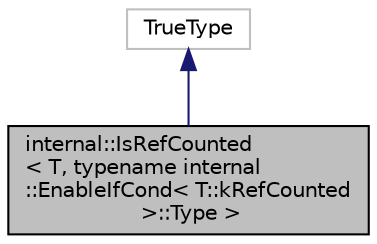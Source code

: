 digraph "internal::IsRefCounted&lt; T, typename internal::EnableIfCond&lt; T::kRefCounted &gt;::Type &gt;"
{
 // LATEX_PDF_SIZE
  edge [fontname="Helvetica",fontsize="10",labelfontname="Helvetica",labelfontsize="10"];
  node [fontname="Helvetica",fontsize="10",shape=record];
  Node1 [label="internal::IsRefCounted\l\< T, typename internal\l::EnableIfCond\< T::kRefCounted\l \>::Type \>",height=0.2,width=0.4,color="black", fillcolor="grey75", style="filled", fontcolor="black",tooltip=" "];
  Node2 -> Node1 [dir="back",color="midnightblue",fontsize="10",style="solid",fontname="Helvetica"];
  Node2 [label="TrueType",height=0.2,width=0.4,color="grey75", fillcolor="white", style="filled",tooltip=" "];
}
